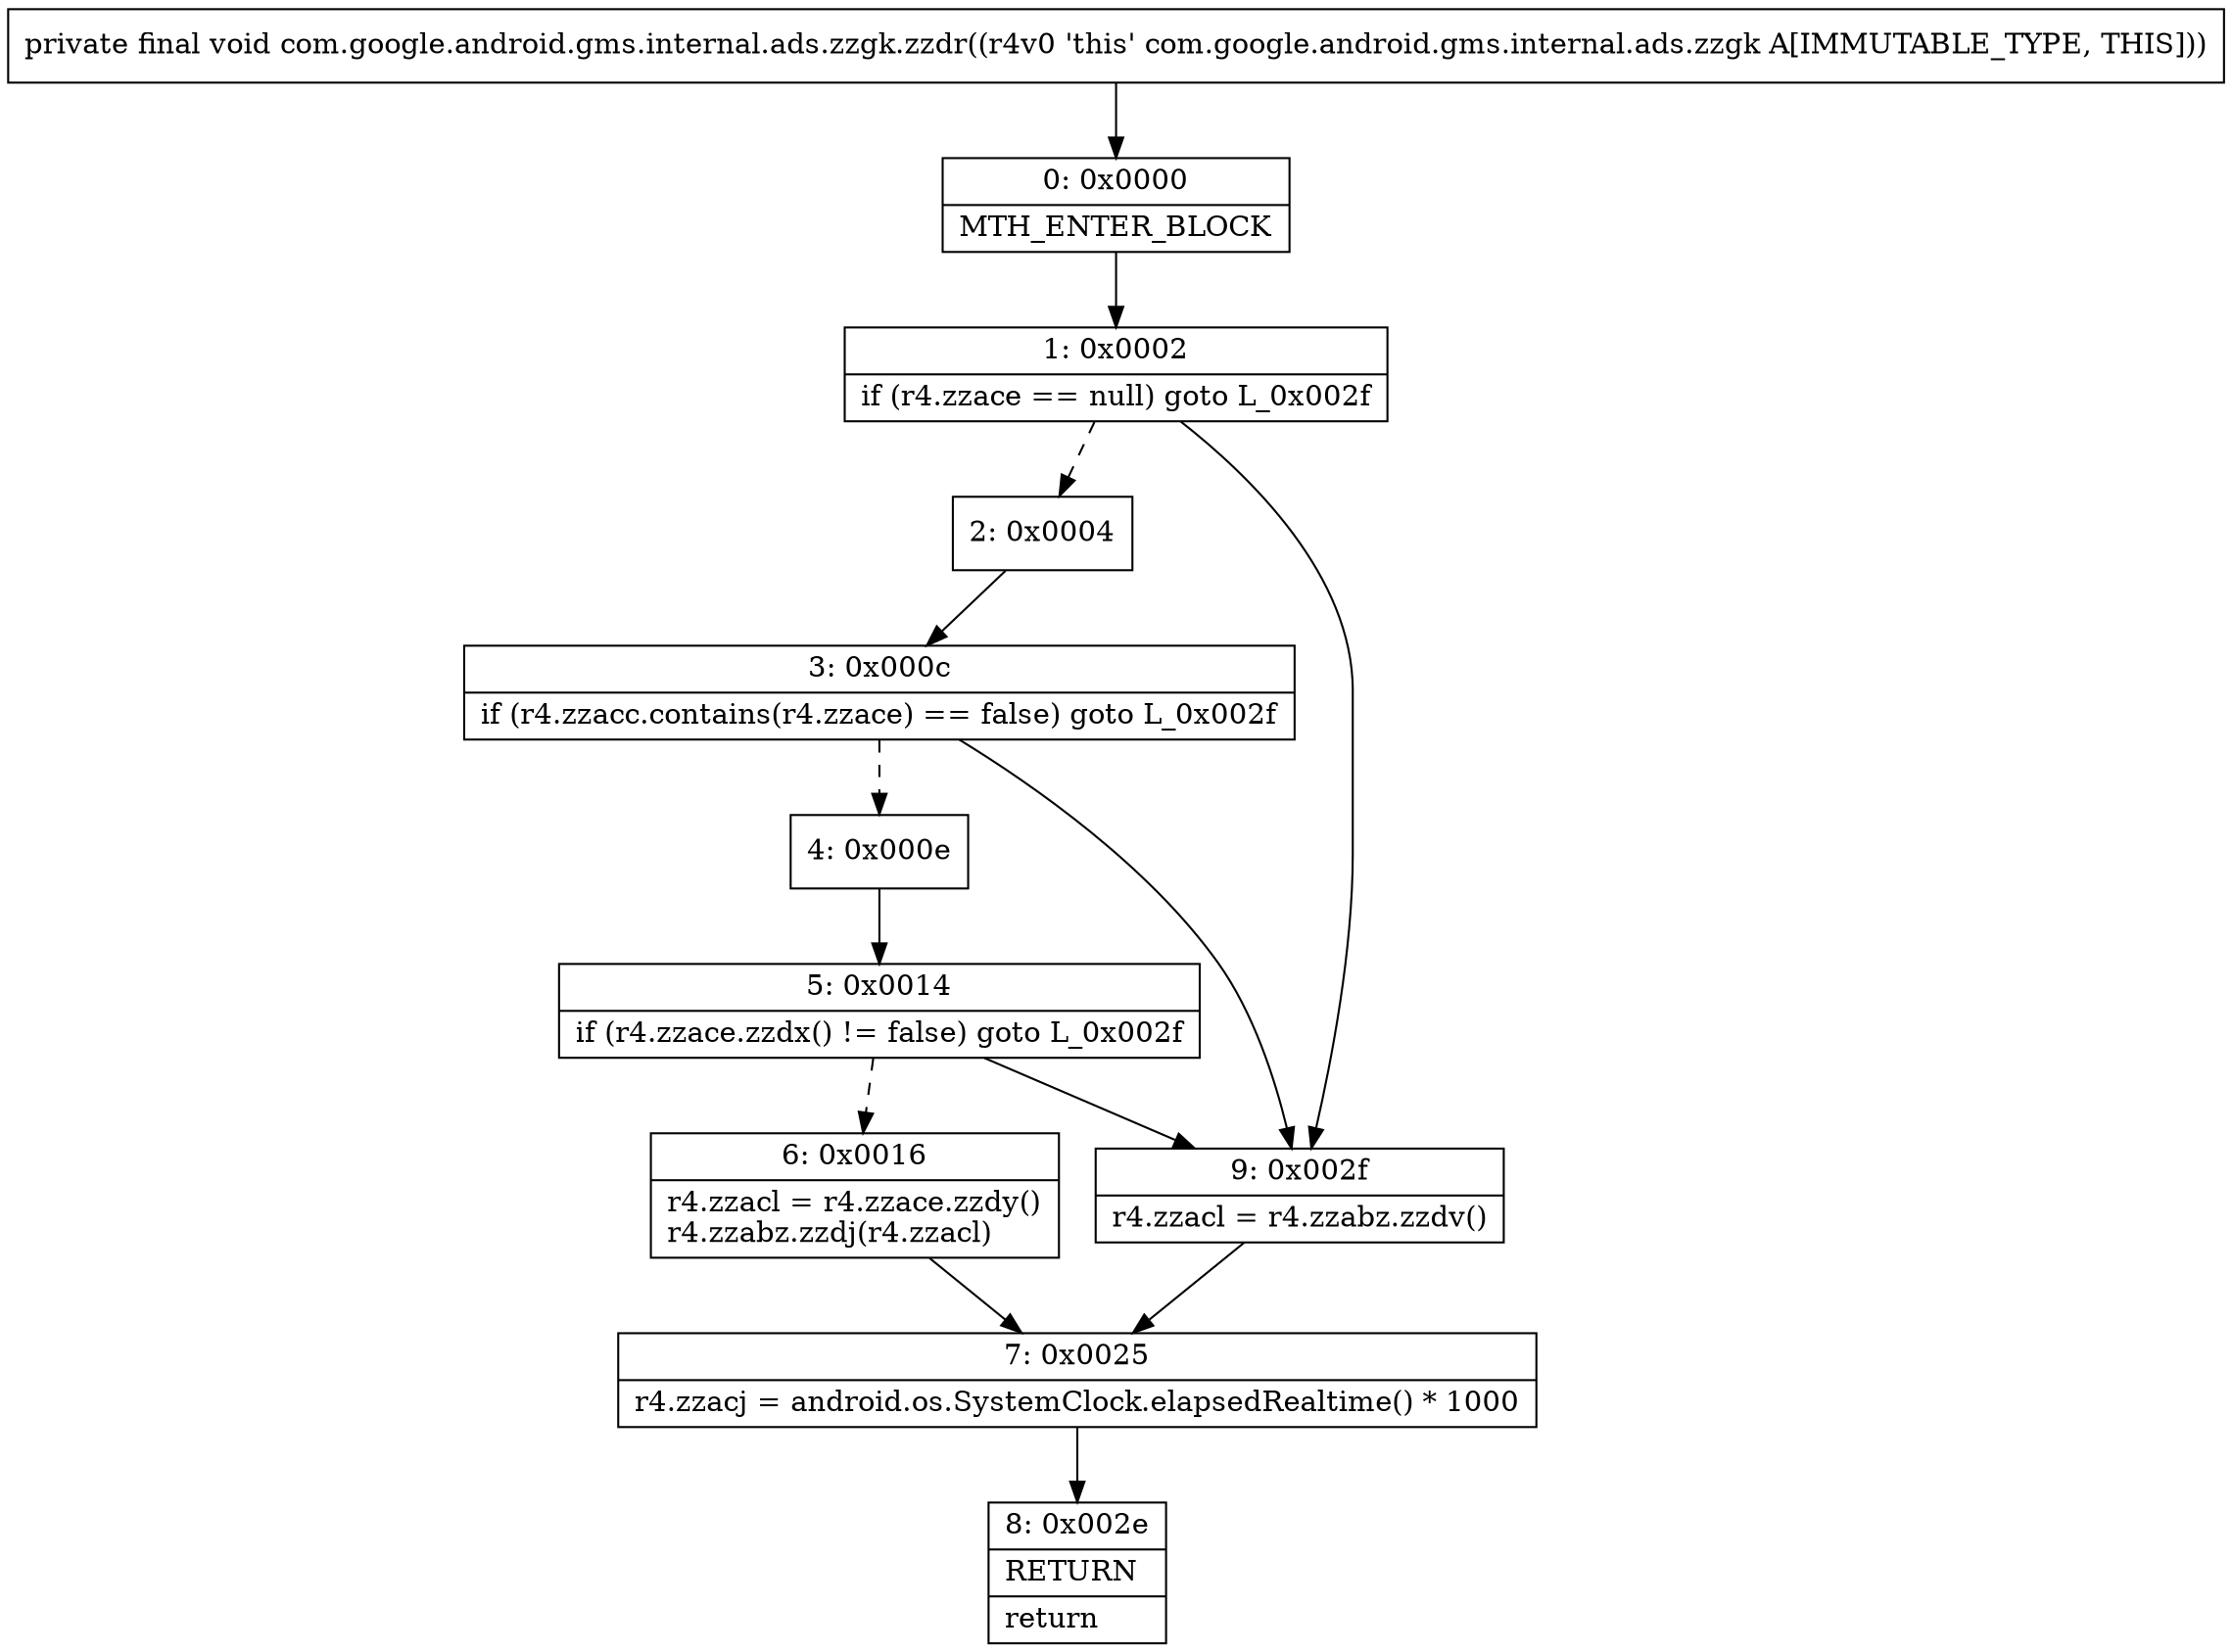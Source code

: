 digraph "CFG forcom.google.android.gms.internal.ads.zzgk.zzdr()V" {
Node_0 [shape=record,label="{0\:\ 0x0000|MTH_ENTER_BLOCK\l}"];
Node_1 [shape=record,label="{1\:\ 0x0002|if (r4.zzace == null) goto L_0x002f\l}"];
Node_2 [shape=record,label="{2\:\ 0x0004}"];
Node_3 [shape=record,label="{3\:\ 0x000c|if (r4.zzacc.contains(r4.zzace) == false) goto L_0x002f\l}"];
Node_4 [shape=record,label="{4\:\ 0x000e}"];
Node_5 [shape=record,label="{5\:\ 0x0014|if (r4.zzace.zzdx() != false) goto L_0x002f\l}"];
Node_6 [shape=record,label="{6\:\ 0x0016|r4.zzacl = r4.zzace.zzdy()\lr4.zzabz.zzdj(r4.zzacl)\l}"];
Node_7 [shape=record,label="{7\:\ 0x0025|r4.zzacj = android.os.SystemClock.elapsedRealtime() * 1000\l}"];
Node_8 [shape=record,label="{8\:\ 0x002e|RETURN\l|return\l}"];
Node_9 [shape=record,label="{9\:\ 0x002f|r4.zzacl = r4.zzabz.zzdv()\l}"];
MethodNode[shape=record,label="{private final void com.google.android.gms.internal.ads.zzgk.zzdr((r4v0 'this' com.google.android.gms.internal.ads.zzgk A[IMMUTABLE_TYPE, THIS])) }"];
MethodNode -> Node_0;
Node_0 -> Node_1;
Node_1 -> Node_2[style=dashed];
Node_1 -> Node_9;
Node_2 -> Node_3;
Node_3 -> Node_4[style=dashed];
Node_3 -> Node_9;
Node_4 -> Node_5;
Node_5 -> Node_6[style=dashed];
Node_5 -> Node_9;
Node_6 -> Node_7;
Node_7 -> Node_8;
Node_9 -> Node_7;
}

